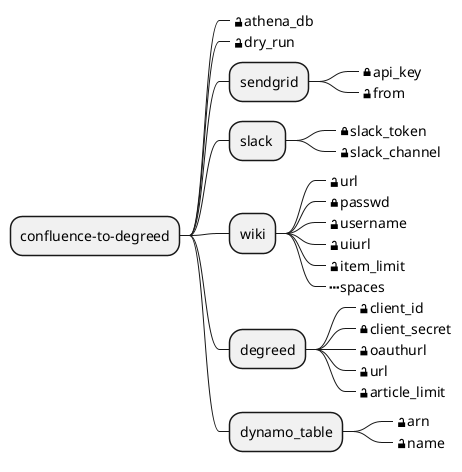 @startmindmap
* confluence-to-degreed
**_ <&lock-unlocked>athena_db
**_ <&lock-unlocked>dry_run
** sendgrid
***_ <&lock-locked>api_key
***_ <&lock-unlocked>from
** slack 
***_ <&lock-locked>slack_token
***_ <&lock-unlocked>slack_channel
** wiki
***_ <&lock-unlocked>url
***_ <&lock-locked>passwd
***_ <&lock-unlocked>username
***_ <&lock-unlocked>uiurl
***_ <&lock-unlocked>item_limit
***_ <&ellipses>spaces
** degreed
***_ <&lock-unlocked>client_id
***_ <&lock-locked>client_secret
***_ <&lock-unlocked>oauthurl
***_ <&lock-unlocked>url
***_ <&lock-unlocked>article_limit
** dynamo_table
***_ <&lock-unlocked>arn
***_ <&lock-unlocked>name

@endmindmap